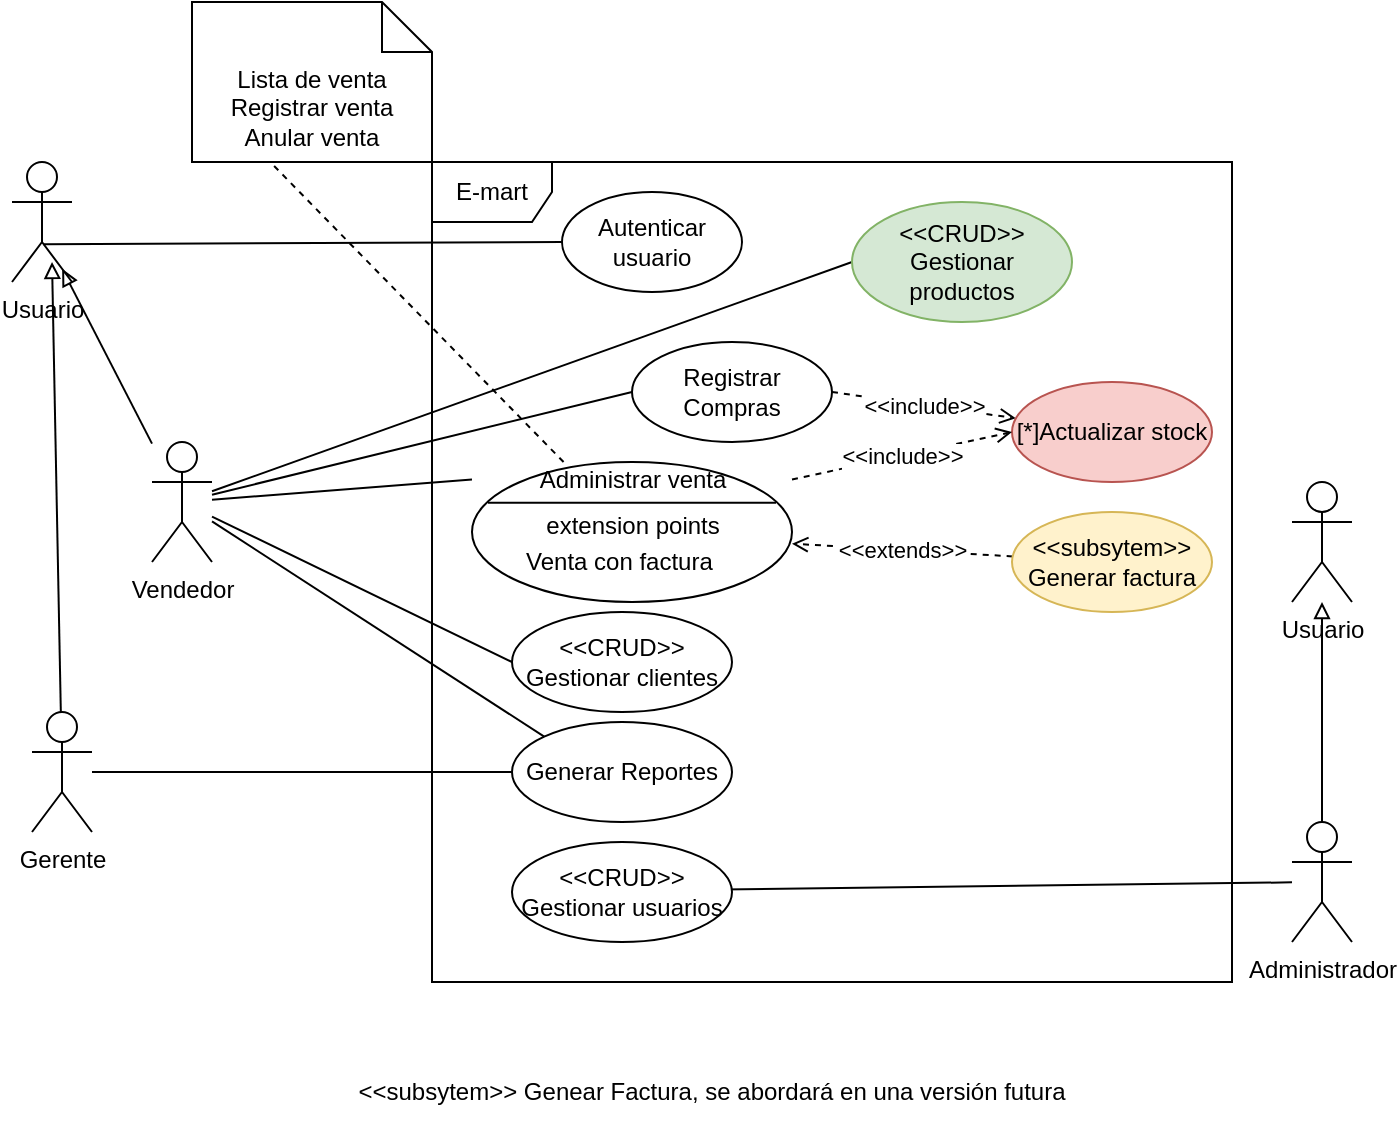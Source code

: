 <mxfile version="20.2.3" type="device"><diagram id="jGOGdzMEwadqBjxZkqxg" name="Use case"><mxGraphModel dx="898" dy="421" grid="1" gridSize="10" guides="1" tooltips="1" connect="1" arrows="1" fold="1" page="1" pageScale="1" pageWidth="827" pageHeight="1169" math="0" shadow="0"><root><mxCell id="0"/><mxCell id="1" parent="0"/><mxCell id="WfBjGpwrqAGW5wMv48Jk-33" value="E-mart" style="shape=umlFrame;whiteSpace=wrap;html=1;" vertex="1" parent="1"><mxGeometry x="340" y="120" width="400" height="410" as="geometry"/></mxCell><mxCell id="WfBjGpwrqAGW5wMv48Jk-27" style="edgeStyle=none;rounded=0;orthogonalLoop=1;jettySize=auto;html=1;entryX=0;entryY=0.5;entryDx=0;entryDy=0;endArrow=none;endFill=0;exitX=0.521;exitY=0.685;exitDx=0;exitDy=0;exitPerimeter=0;" edge="1" parent="1" source="WfBjGpwrqAGW5wMv48Jk-40" target="WfBjGpwrqAGW5wMv48Jk-3"><mxGeometry relative="1" as="geometry"/></mxCell><mxCell id="WfBjGpwrqAGW5wMv48Jk-28" style="edgeStyle=none;rounded=0;orthogonalLoop=1;jettySize=auto;html=1;entryX=0;entryY=0.5;entryDx=0;entryDy=0;endArrow=none;endFill=0;" edge="1" parent="1" source="WfBjGpwrqAGW5wMv48Jk-1" target="WfBjGpwrqAGW5wMv48Jk-4"><mxGeometry relative="1" as="geometry"/></mxCell><mxCell id="WfBjGpwrqAGW5wMv48Jk-29" style="edgeStyle=none;rounded=0;orthogonalLoop=1;jettySize=auto;html=1;entryX=0;entryY=0.5;entryDx=0;entryDy=0;endArrow=none;endFill=0;" edge="1" parent="1" source="WfBjGpwrqAGW5wMv48Jk-1" target="WfBjGpwrqAGW5wMv48Jk-5"><mxGeometry relative="1" as="geometry"/></mxCell><mxCell id="WfBjGpwrqAGW5wMv48Jk-30" style="edgeStyle=none;rounded=0;orthogonalLoop=1;jettySize=auto;html=1;entryX=0;entryY=0.5;entryDx=0;entryDy=0;endArrow=none;endFill=0;" edge="1" parent="1" source="WfBjGpwrqAGW5wMv48Jk-1" target="WfBjGpwrqAGW5wMv48Jk-8"><mxGeometry relative="1" as="geometry"/></mxCell><mxCell id="WfBjGpwrqAGW5wMv48Jk-31" style="edgeStyle=none;rounded=0;orthogonalLoop=1;jettySize=auto;html=1;entryX=0;entryY=0.5;entryDx=0;entryDy=0;endArrow=none;endFill=0;" edge="1" parent="1" source="WfBjGpwrqAGW5wMv48Jk-1" target="WfBjGpwrqAGW5wMv48Jk-20"><mxGeometry relative="1" as="geometry"/></mxCell><mxCell id="WfBjGpwrqAGW5wMv48Jk-43" style="edgeStyle=none;rounded=0;orthogonalLoop=1;jettySize=auto;html=1;entryX=0;entryY=0;entryDx=0;entryDy=0;endArrow=none;endFill=0;" edge="1" parent="1" source="WfBjGpwrqAGW5wMv48Jk-1" target="WfBjGpwrqAGW5wMv48Jk-21"><mxGeometry relative="1" as="geometry"/></mxCell><mxCell id="WfBjGpwrqAGW5wMv48Jk-44" style="edgeStyle=none;rounded=0;orthogonalLoop=1;jettySize=auto;html=1;entryX=0.836;entryY=0.891;entryDx=0;entryDy=0;entryPerimeter=0;endArrow=block;endFill=0;" edge="1" parent="1" source="WfBjGpwrqAGW5wMv48Jk-1" target="WfBjGpwrqAGW5wMv48Jk-40"><mxGeometry relative="1" as="geometry"/></mxCell><mxCell id="WfBjGpwrqAGW5wMv48Jk-1" value="Vendedor" style="shape=umlActor;verticalLabelPosition=bottom;verticalAlign=top;html=1;" vertex="1" parent="1"><mxGeometry x="200" y="260" width="30" height="60" as="geometry"/></mxCell><mxCell id="WfBjGpwrqAGW5wMv48Jk-26" style="edgeStyle=none;rounded=0;orthogonalLoop=1;jettySize=auto;html=1;entryX=0;entryY=0.5;entryDx=0;entryDy=0;endArrow=none;endFill=0;" edge="1" parent="1" source="WfBjGpwrqAGW5wMv48Jk-2" target="WfBjGpwrqAGW5wMv48Jk-23"><mxGeometry relative="1" as="geometry"/></mxCell><mxCell id="WfBjGpwrqAGW5wMv48Jk-48" style="edgeStyle=orthogonalEdgeStyle;rounded=0;orthogonalLoop=1;jettySize=auto;html=1;endArrow=block;endFill=0;" edge="1" parent="1" source="WfBjGpwrqAGW5wMv48Jk-2" target="WfBjGpwrqAGW5wMv48Jk-47"><mxGeometry relative="1" as="geometry"/></mxCell><mxCell id="WfBjGpwrqAGW5wMv48Jk-2" value="Administrador" style="shape=umlActor;verticalLabelPosition=bottom;verticalAlign=top;html=1;" vertex="1" parent="1"><mxGeometry x="770" y="450" width="30" height="60" as="geometry"/></mxCell><mxCell id="WfBjGpwrqAGW5wMv48Jk-3" value="Autenticar usuario" style="ellipse;whiteSpace=wrap;html=1;" vertex="1" parent="1"><mxGeometry x="405" y="135" width="90" height="50" as="geometry"/></mxCell><mxCell id="WfBjGpwrqAGW5wMv48Jk-4" value="&amp;lt;&amp;lt;CRUD&amp;gt;&amp;gt;&lt;br&gt;Gestionar productos" style="ellipse;whiteSpace=wrap;html=1;fillColor=#d5e8d4;strokeColor=#82b366;" vertex="1" parent="1"><mxGeometry x="550" y="140" width="110" height="60" as="geometry"/></mxCell><mxCell id="WfBjGpwrqAGW5wMv48Jk-16" value="&amp;lt;&amp;lt;include&amp;gt;&amp;gt;" style="edgeStyle=none;rounded=0;orthogonalLoop=1;jettySize=auto;html=1;endArrow=open;endFill=0;exitX=1;exitY=0.5;exitDx=0;exitDy=0;dashed=1;" edge="1" parent="1" source="WfBjGpwrqAGW5wMv48Jk-5" target="WfBjGpwrqAGW5wMv48Jk-15"><mxGeometry relative="1" as="geometry"/></mxCell><mxCell id="WfBjGpwrqAGW5wMv48Jk-5" value="Registrar Compras" style="ellipse;whiteSpace=wrap;html=1;" vertex="1" parent="1"><mxGeometry x="440" y="210" width="100" height="50" as="geometry"/></mxCell><mxCell id="WfBjGpwrqAGW5wMv48Jk-14" style="rounded=0;orthogonalLoop=1;jettySize=auto;html=1;entryX=0;entryY=0.5;entryDx=0;entryDy=0;entryPerimeter=0;dashed=1;endArrow=none;endFill=0;" edge="1" parent="1" source="WfBjGpwrqAGW5wMv48Jk-7" target="WfBjGpwrqAGW5wMv48Jk-13"><mxGeometry relative="1" as="geometry"/></mxCell><mxCell id="WfBjGpwrqAGW5wMv48Jk-7" value="" style="shape=ellipse;container=1;horizontal=1;horizontalStack=0;resizeParent=1;resizeParentMax=0;resizeLast=0;html=1;dashed=0;collapsible=0;" vertex="1" parent="1"><mxGeometry x="360" y="270" width="160" height="70" as="geometry"/></mxCell><mxCell id="WfBjGpwrqAGW5wMv48Jk-8" value="Administrar venta" style="html=1;strokeColor=none;fillColor=none;align=center;verticalAlign=middle;rotatable=0;" vertex="1" parent="WfBjGpwrqAGW5wMv48Jk-7"><mxGeometry width="160" height="17.5" as="geometry"/></mxCell><mxCell id="WfBjGpwrqAGW5wMv48Jk-9" value="" style="line;strokeWidth=1;fillColor=none;rotatable=0;labelPosition=right;points=[];portConstraint=eastwest;dashed=0;resizeWidth=1;" vertex="1" parent="WfBjGpwrqAGW5wMv48Jk-7"><mxGeometry x="8" y="17.5" width="144" height="5.833" as="geometry"/></mxCell><mxCell id="WfBjGpwrqAGW5wMv48Jk-10" value="extension points" style="text;html=1;align=center;verticalAlign=middle;rotatable=0;" vertex="1" parent="WfBjGpwrqAGW5wMv48Jk-7"><mxGeometry y="23.333" width="160" height="17.5" as="geometry"/></mxCell><mxCell id="WfBjGpwrqAGW5wMv48Jk-11" value="Venta con factura" style="text;html=1;align=left;verticalAlign=middle;rotatable=0;spacingLeft=25;" vertex="1" parent="WfBjGpwrqAGW5wMv48Jk-7"><mxGeometry y="40.833" width="160" height="17.5" as="geometry"/></mxCell><mxCell id="WfBjGpwrqAGW5wMv48Jk-13" value="Lista de venta&lt;br&gt;Registrar venta&lt;br&gt;Anular venta" style="shape=note2;boundedLbl=1;whiteSpace=wrap;html=1;size=25;verticalAlign=top;align=center;" vertex="1" parent="1"><mxGeometry x="220.0" y="40" width="120" height="80" as="geometry"/></mxCell><mxCell id="WfBjGpwrqAGW5wMv48Jk-15" value="[*]Actualizar stock" style="ellipse;whiteSpace=wrap;html=1;fillColor=#f8cecc;strokeColor=#b85450;" vertex="1" parent="1"><mxGeometry x="630" y="230" width="100" height="50" as="geometry"/></mxCell><mxCell id="WfBjGpwrqAGW5wMv48Jk-17" value="&amp;lt;&amp;lt;include&amp;gt;&amp;gt;" style="edgeStyle=none;rounded=0;orthogonalLoop=1;jettySize=auto;html=1;endArrow=open;endFill=0;exitX=1;exitY=0.5;exitDx=0;exitDy=0;dashed=1;entryX=0;entryY=0.5;entryDx=0;entryDy=0;" edge="1" parent="1" source="WfBjGpwrqAGW5wMv48Jk-8" target="WfBjGpwrqAGW5wMv48Jk-15"><mxGeometry relative="1" as="geometry"><mxPoint x="505" y="245" as="sourcePoint"/><mxPoint x="628.394" y="320.628" as="targetPoint"/></mxGeometry></mxCell><mxCell id="WfBjGpwrqAGW5wMv48Jk-19" value="&amp;lt;&amp;lt;extends&amp;gt;&amp;gt;" style="edgeStyle=none;rounded=0;orthogonalLoop=1;jettySize=auto;html=1;entryX=1;entryY=0;entryDx=0;entryDy=0;dashed=1;endArrow=open;endFill=0;" edge="1" parent="1" source="WfBjGpwrqAGW5wMv48Jk-18" target="WfBjGpwrqAGW5wMv48Jk-11"><mxGeometry relative="1" as="geometry"/></mxCell><mxCell id="WfBjGpwrqAGW5wMv48Jk-18" value="&amp;lt;&amp;lt;subsytem&amp;gt;&amp;gt;&lt;br&gt;Generar factura" style="ellipse;whiteSpace=wrap;html=1;fillColor=#fff2cc;strokeColor=#d6b656;" vertex="1" parent="1"><mxGeometry x="630" y="295" width="100" height="50" as="geometry"/></mxCell><mxCell id="WfBjGpwrqAGW5wMv48Jk-20" value="&amp;lt;&amp;lt;CRUD&amp;gt;&amp;gt;&lt;br&gt;Gestionar clientes" style="ellipse;whiteSpace=wrap;html=1;" vertex="1" parent="1"><mxGeometry x="380" y="345" width="110" height="50" as="geometry"/></mxCell><mxCell id="WfBjGpwrqAGW5wMv48Jk-21" value="Generar Reportes" style="ellipse;whiteSpace=wrap;html=1;" vertex="1" parent="1"><mxGeometry x="380" y="400" width="110" height="50" as="geometry"/></mxCell><mxCell id="WfBjGpwrqAGW5wMv48Jk-23" value="&amp;lt;&amp;lt;CRUD&amp;gt;&amp;gt;&lt;br&gt;Gestionar usuarios" style="ellipse;whiteSpace=wrap;html=1;" vertex="1" parent="1"><mxGeometry x="380" y="460" width="110" height="50" as="geometry"/></mxCell><mxCell id="WfBjGpwrqAGW5wMv48Jk-34" value="&amp;lt;&amp;lt;subsytem&amp;gt;&amp;gt; Genear Factura, se abordará en una versión futura" style="text;html=1;strokeColor=none;fillColor=none;align=center;verticalAlign=middle;whiteSpace=wrap;rounded=0;" vertex="1" parent="1"><mxGeometry x="280" y="570" width="400" height="30" as="geometry"/></mxCell><mxCell id="WfBjGpwrqAGW5wMv48Jk-38" style="edgeStyle=none;rounded=0;orthogonalLoop=1;jettySize=auto;html=1;entryX=0;entryY=0.5;entryDx=0;entryDy=0;endArrow=none;endFill=0;" edge="1" parent="1" source="WfBjGpwrqAGW5wMv48Jk-37" target="WfBjGpwrqAGW5wMv48Jk-21"><mxGeometry relative="1" as="geometry"/></mxCell><mxCell id="WfBjGpwrqAGW5wMv48Jk-39" style="edgeStyle=none;rounded=0;orthogonalLoop=1;jettySize=auto;html=1;endArrow=block;endFill=0;entryX=0.667;entryY=0.833;entryDx=0;entryDy=0;entryPerimeter=0;" edge="1" parent="1" source="WfBjGpwrqAGW5wMv48Jk-37" target="WfBjGpwrqAGW5wMv48Jk-40"><mxGeometry relative="1" as="geometry"><mxPoint x="150" y="210" as="targetPoint"/></mxGeometry></mxCell><mxCell id="WfBjGpwrqAGW5wMv48Jk-37" value="Gerente" style="shape=umlActor;verticalLabelPosition=bottom;verticalAlign=top;html=1;" vertex="1" parent="1"><mxGeometry x="140" y="395" width="30" height="60" as="geometry"/></mxCell><mxCell id="WfBjGpwrqAGW5wMv48Jk-40" value="Usuario" style="shape=umlActor;verticalLabelPosition=bottom;verticalAlign=top;html=1;" vertex="1" parent="1"><mxGeometry x="130" y="120" width="30" height="60" as="geometry"/></mxCell><mxCell id="WfBjGpwrqAGW5wMv48Jk-47" value="Usuario" style="shape=umlActor;verticalLabelPosition=bottom;verticalAlign=top;html=1;" vertex="1" parent="1"><mxGeometry x="770" y="280" width="30" height="60" as="geometry"/></mxCell></root></mxGraphModel></diagram></mxfile>